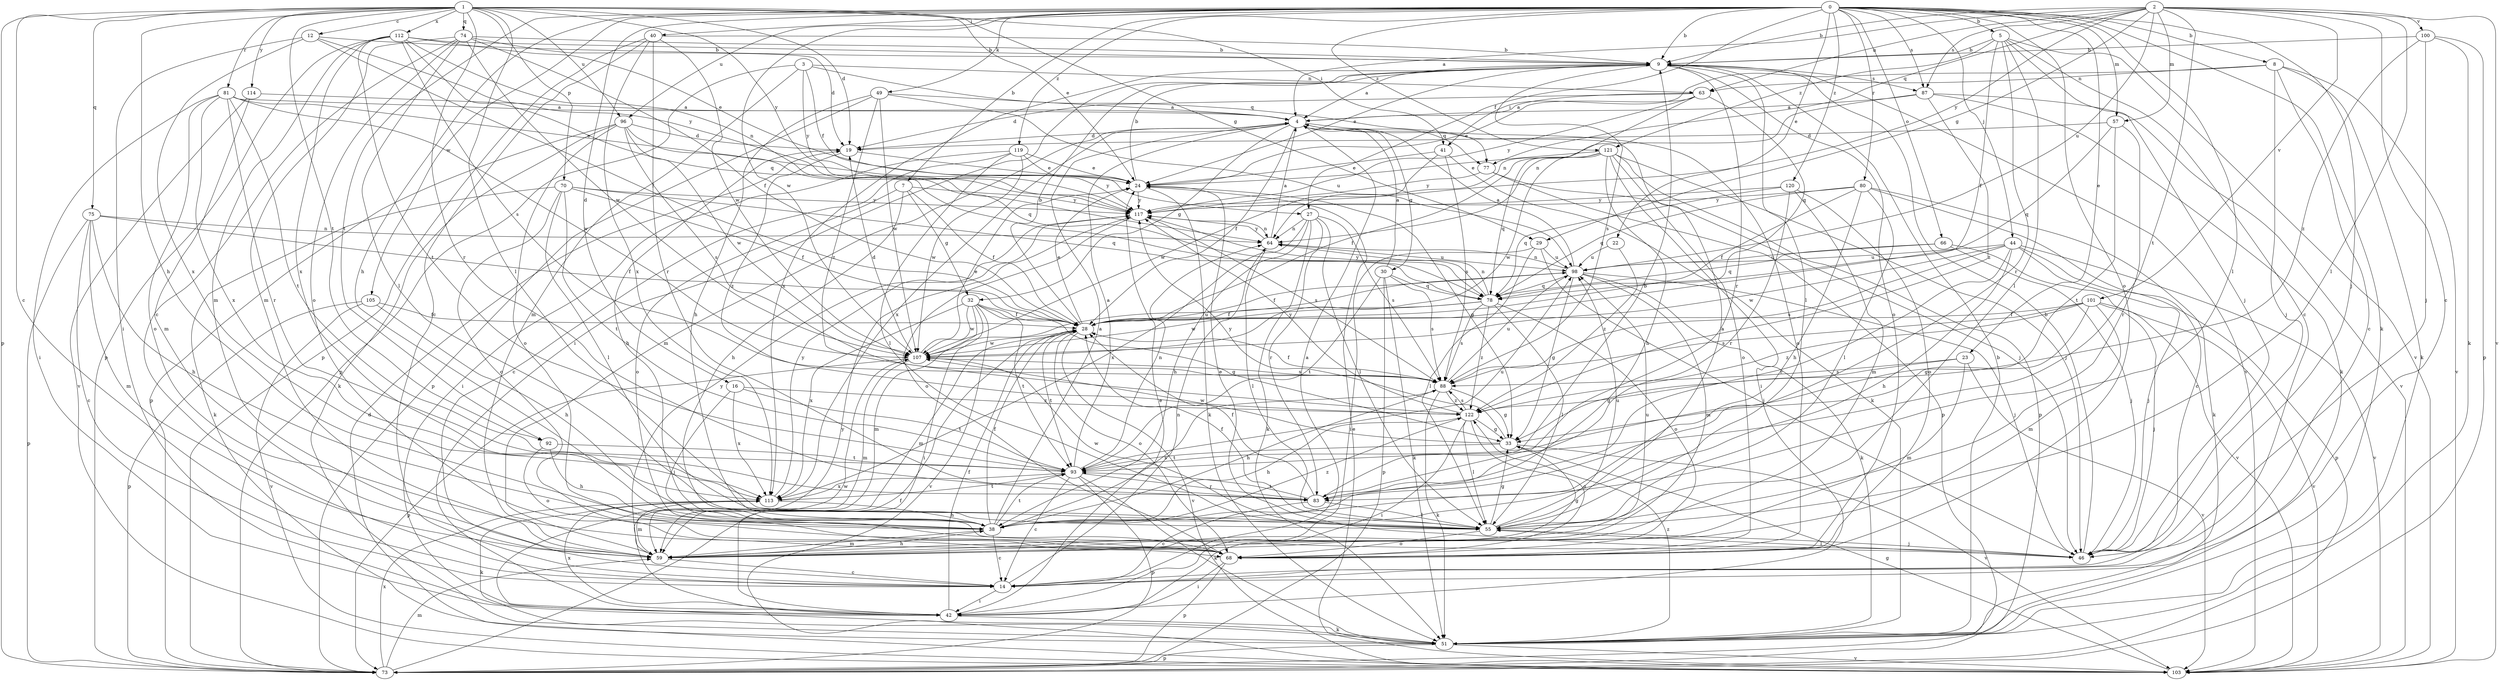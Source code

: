 strict digraph  {
0;
1;
2;
3;
4;
5;
7;
8;
9;
12;
14;
16;
19;
22;
23;
24;
27;
28;
29;
30;
32;
33;
38;
40;
41;
42;
44;
46;
49;
51;
55;
57;
59;
63;
64;
66;
68;
70;
73;
74;
75;
77;
78;
80;
81;
83;
87;
88;
92;
93;
96;
98;
100;
101;
103;
105;
107;
112;
113;
114;
117;
119;
120;
121;
122;
0 -> 5  [label=b];
0 -> 7  [label=b];
0 -> 8  [label=b];
0 -> 9  [label=b];
0 -> 16  [label=d];
0 -> 22  [label=e];
0 -> 23  [label=e];
0 -> 27  [label=f];
0 -> 38  [label=h];
0 -> 40  [label=i];
0 -> 44  [label=j];
0 -> 46  [label=j];
0 -> 49  [label=k];
0 -> 51  [label=k];
0 -> 55  [label=l];
0 -> 57  [label=m];
0 -> 66  [label=o];
0 -> 68  [label=o];
0 -> 80  [label=r];
0 -> 87  [label=s];
0 -> 92  [label=t];
0 -> 96  [label=u];
0 -> 105  [label=w];
0 -> 107  [label=w];
0 -> 119  [label=z];
0 -> 120  [label=z];
0 -> 121  [label=z];
1 -> 12  [label=c];
1 -> 14  [label=c];
1 -> 19  [label=d];
1 -> 24  [label=e];
1 -> 29  [label=g];
1 -> 38  [label=h];
1 -> 41  [label=i];
1 -> 55  [label=l];
1 -> 70  [label=p];
1 -> 73  [label=p];
1 -> 74  [label=q];
1 -> 75  [label=q];
1 -> 81  [label=r];
1 -> 83  [label=r];
1 -> 92  [label=t];
1 -> 96  [label=u];
1 -> 112  [label=x];
1 -> 114  [label=y];
1 -> 117  [label=y];
2 -> 4  [label=a];
2 -> 9  [label=b];
2 -> 14  [label=c];
2 -> 29  [label=g];
2 -> 55  [label=l];
2 -> 57  [label=m];
2 -> 63  [label=n];
2 -> 77  [label=q];
2 -> 87  [label=s];
2 -> 93  [label=t];
2 -> 98  [label=u];
2 -> 100  [label=v];
2 -> 101  [label=v];
2 -> 103  [label=v];
2 -> 117  [label=y];
3 -> 27  [label=f];
3 -> 59  [label=m];
3 -> 63  [label=n];
3 -> 73  [label=p];
3 -> 77  [label=q];
3 -> 117  [label=y];
4 -> 19  [label=d];
4 -> 28  [label=f];
4 -> 30  [label=g];
4 -> 32  [label=g];
4 -> 59  [label=m];
4 -> 68  [label=o];
4 -> 77  [label=q];
4 -> 113  [label=x];
5 -> 9  [label=b];
5 -> 14  [label=c];
5 -> 28  [label=f];
5 -> 46  [label=j];
5 -> 55  [label=l];
5 -> 83  [label=r];
5 -> 103  [label=v];
5 -> 121  [label=z];
7 -> 28  [label=f];
7 -> 32  [label=g];
7 -> 38  [label=h];
7 -> 68  [label=o];
7 -> 117  [label=y];
8 -> 14  [label=c];
8 -> 41  [label=i];
8 -> 46  [label=j];
8 -> 51  [label=k];
8 -> 63  [label=n];
8 -> 103  [label=v];
9 -> 4  [label=a];
9 -> 24  [label=e];
9 -> 42  [label=i];
9 -> 55  [label=l];
9 -> 68  [label=o];
9 -> 83  [label=r];
9 -> 87  [label=s];
9 -> 88  [label=s];
9 -> 103  [label=v];
9 -> 113  [label=x];
12 -> 9  [label=b];
12 -> 28  [label=f];
12 -> 42  [label=i];
12 -> 113  [label=x];
12 -> 117  [label=y];
14 -> 4  [label=a];
14 -> 42  [label=i];
14 -> 64  [label=n];
16 -> 46  [label=j];
16 -> 93  [label=t];
16 -> 113  [label=x];
16 -> 122  [label=z];
19 -> 24  [label=e];
19 -> 38  [label=h];
19 -> 122  [label=z];
22 -> 98  [label=u];
22 -> 122  [label=z];
23 -> 33  [label=g];
23 -> 59  [label=m];
23 -> 88  [label=s];
23 -> 103  [label=v];
24 -> 9  [label=b];
24 -> 33  [label=g];
24 -> 51  [label=k];
24 -> 117  [label=y];
27 -> 38  [label=h];
27 -> 51  [label=k];
27 -> 55  [label=l];
27 -> 64  [label=n];
27 -> 83  [label=r];
27 -> 88  [label=s];
27 -> 113  [label=x];
28 -> 9  [label=b];
28 -> 24  [label=e];
28 -> 59  [label=m];
28 -> 68  [label=o];
28 -> 93  [label=t];
28 -> 103  [label=v];
28 -> 107  [label=w];
29 -> 42  [label=i];
29 -> 46  [label=j];
29 -> 55  [label=l];
29 -> 98  [label=u];
30 -> 4  [label=a];
30 -> 51  [label=k];
30 -> 73  [label=p];
30 -> 78  [label=q];
30 -> 88  [label=s];
30 -> 93  [label=t];
32 -> 28  [label=f];
32 -> 33  [label=g];
32 -> 42  [label=i];
32 -> 59  [label=m];
32 -> 93  [label=t];
32 -> 103  [label=v];
32 -> 107  [label=w];
32 -> 113  [label=x];
33 -> 93  [label=t];
33 -> 103  [label=v];
33 -> 107  [label=w];
33 -> 117  [label=y];
38 -> 4  [label=a];
38 -> 14  [label=c];
38 -> 28  [label=f];
38 -> 59  [label=m];
38 -> 88  [label=s];
38 -> 93  [label=t];
38 -> 122  [label=z];
40 -> 9  [label=b];
40 -> 14  [label=c];
40 -> 73  [label=p];
40 -> 83  [label=r];
40 -> 107  [label=w];
40 -> 113  [label=x];
41 -> 24  [label=e];
41 -> 51  [label=k];
41 -> 88  [label=s];
41 -> 107  [label=w];
42 -> 24  [label=e];
42 -> 28  [label=f];
42 -> 51  [label=k];
42 -> 107  [label=w];
42 -> 113  [label=x];
44 -> 38  [label=h];
44 -> 46  [label=j];
44 -> 73  [label=p];
44 -> 83  [label=r];
44 -> 88  [label=s];
44 -> 98  [label=u];
44 -> 103  [label=v];
44 -> 107  [label=w];
46 -> 9  [label=b];
46 -> 24  [label=e];
46 -> 55  [label=l];
49 -> 4  [label=a];
49 -> 38  [label=h];
49 -> 73  [label=p];
49 -> 98  [label=u];
49 -> 107  [label=w];
49 -> 122  [label=z];
51 -> 9  [label=b];
51 -> 73  [label=p];
51 -> 103  [label=v];
51 -> 117  [label=y];
51 -> 122  [label=z];
55 -> 4  [label=a];
55 -> 28  [label=f];
55 -> 33  [label=g];
55 -> 46  [label=j];
55 -> 68  [label=o];
55 -> 98  [label=u];
55 -> 107  [label=w];
57 -> 19  [label=d];
57 -> 78  [label=q];
57 -> 83  [label=r];
57 -> 93  [label=t];
59 -> 14  [label=c];
59 -> 33  [label=g];
59 -> 38  [label=h];
59 -> 98  [label=u];
59 -> 117  [label=y];
63 -> 4  [label=a];
63 -> 19  [label=d];
63 -> 24  [label=e];
63 -> 64  [label=n];
63 -> 78  [label=q];
63 -> 117  [label=y];
64 -> 4  [label=a];
64 -> 55  [label=l];
64 -> 98  [label=u];
64 -> 117  [label=y];
66 -> 46  [label=j];
66 -> 78  [label=q];
66 -> 98  [label=u];
66 -> 103  [label=v];
68 -> 42  [label=i];
68 -> 73  [label=p];
70 -> 28  [label=f];
70 -> 51  [label=k];
70 -> 55  [label=l];
70 -> 68  [label=o];
70 -> 78  [label=q];
70 -> 93  [label=t];
70 -> 117  [label=y];
73 -> 28  [label=f];
73 -> 59  [label=m];
73 -> 113  [label=x];
74 -> 9  [label=b];
74 -> 14  [label=c];
74 -> 19  [label=d];
74 -> 28  [label=f];
74 -> 55  [label=l];
74 -> 59  [label=m];
74 -> 68  [label=o];
74 -> 107  [label=w];
75 -> 14  [label=c];
75 -> 28  [label=f];
75 -> 38  [label=h];
75 -> 59  [label=m];
75 -> 64  [label=n];
75 -> 73  [label=p];
77 -> 46  [label=j];
77 -> 73  [label=p];
77 -> 117  [label=y];
78 -> 28  [label=f];
78 -> 55  [label=l];
78 -> 64  [label=n];
78 -> 68  [label=o];
78 -> 88  [label=s];
78 -> 107  [label=w];
78 -> 117  [label=y];
78 -> 122  [label=z];
80 -> 14  [label=c];
80 -> 28  [label=f];
80 -> 38  [label=h];
80 -> 51  [label=k];
80 -> 55  [label=l];
80 -> 78  [label=q];
80 -> 117  [label=y];
81 -> 4  [label=a];
81 -> 24  [label=e];
81 -> 42  [label=i];
81 -> 68  [label=o];
81 -> 83  [label=r];
81 -> 93  [label=t];
81 -> 107  [label=w];
81 -> 113  [label=x];
83 -> 9  [label=b];
83 -> 14  [label=c];
83 -> 28  [label=f];
83 -> 55  [label=l];
83 -> 93  [label=t];
87 -> 4  [label=a];
87 -> 51  [label=k];
87 -> 64  [label=n];
87 -> 103  [label=v];
87 -> 122  [label=z];
88 -> 28  [label=f];
88 -> 33  [label=g];
88 -> 38  [label=h];
88 -> 51  [label=k];
88 -> 98  [label=u];
88 -> 122  [label=z];
92 -> 38  [label=h];
92 -> 68  [label=o];
92 -> 93  [label=t];
93 -> 4  [label=a];
93 -> 14  [label=c];
93 -> 51  [label=k];
93 -> 64  [label=n];
93 -> 73  [label=p];
93 -> 83  [label=r];
93 -> 98  [label=u];
93 -> 113  [label=x];
96 -> 19  [label=d];
96 -> 51  [label=k];
96 -> 68  [label=o];
96 -> 73  [label=p];
96 -> 78  [label=q];
96 -> 88  [label=s];
96 -> 107  [label=w];
98 -> 4  [label=a];
98 -> 28  [label=f];
98 -> 33  [label=g];
98 -> 46  [label=j];
98 -> 51  [label=k];
98 -> 59  [label=m];
98 -> 64  [label=n];
98 -> 78  [label=q];
100 -> 9  [label=b];
100 -> 46  [label=j];
100 -> 51  [label=k];
100 -> 73  [label=p];
100 -> 122  [label=z];
101 -> 28  [label=f];
101 -> 33  [label=g];
101 -> 46  [label=j];
101 -> 59  [label=m];
101 -> 88  [label=s];
101 -> 103  [label=v];
101 -> 122  [label=z];
103 -> 19  [label=d];
103 -> 24  [label=e];
103 -> 33  [label=g];
105 -> 28  [label=f];
105 -> 38  [label=h];
105 -> 73  [label=p];
105 -> 103  [label=v];
107 -> 19  [label=d];
107 -> 24  [label=e];
107 -> 59  [label=m];
107 -> 73  [label=p];
107 -> 88  [label=s];
107 -> 98  [label=u];
112 -> 9  [label=b];
112 -> 24  [label=e];
112 -> 59  [label=m];
112 -> 64  [label=n];
112 -> 73  [label=p];
112 -> 78  [label=q];
112 -> 88  [label=s];
112 -> 93  [label=t];
112 -> 113  [label=x];
113 -> 38  [label=h];
113 -> 51  [label=k];
113 -> 59  [label=m];
113 -> 93  [label=t];
113 -> 117  [label=y];
114 -> 4  [label=a];
114 -> 59  [label=m];
114 -> 103  [label=v];
117 -> 64  [label=n];
117 -> 68  [label=o];
117 -> 88  [label=s];
119 -> 14  [label=c];
119 -> 24  [label=e];
119 -> 42  [label=i];
119 -> 55  [label=l];
119 -> 107  [label=w];
119 -> 117  [label=y];
120 -> 59  [label=m];
120 -> 68  [label=o];
120 -> 78  [label=q];
120 -> 83  [label=r];
120 -> 117  [label=y];
121 -> 24  [label=e];
121 -> 28  [label=f];
121 -> 38  [label=h];
121 -> 42  [label=i];
121 -> 46  [label=j];
121 -> 68  [label=o];
121 -> 73  [label=p];
121 -> 78  [label=q];
121 -> 107  [label=w];
122 -> 33  [label=g];
122 -> 38  [label=h];
122 -> 42  [label=i];
122 -> 55  [label=l];
122 -> 68  [label=o];
122 -> 88  [label=s];
122 -> 117  [label=y];
}
